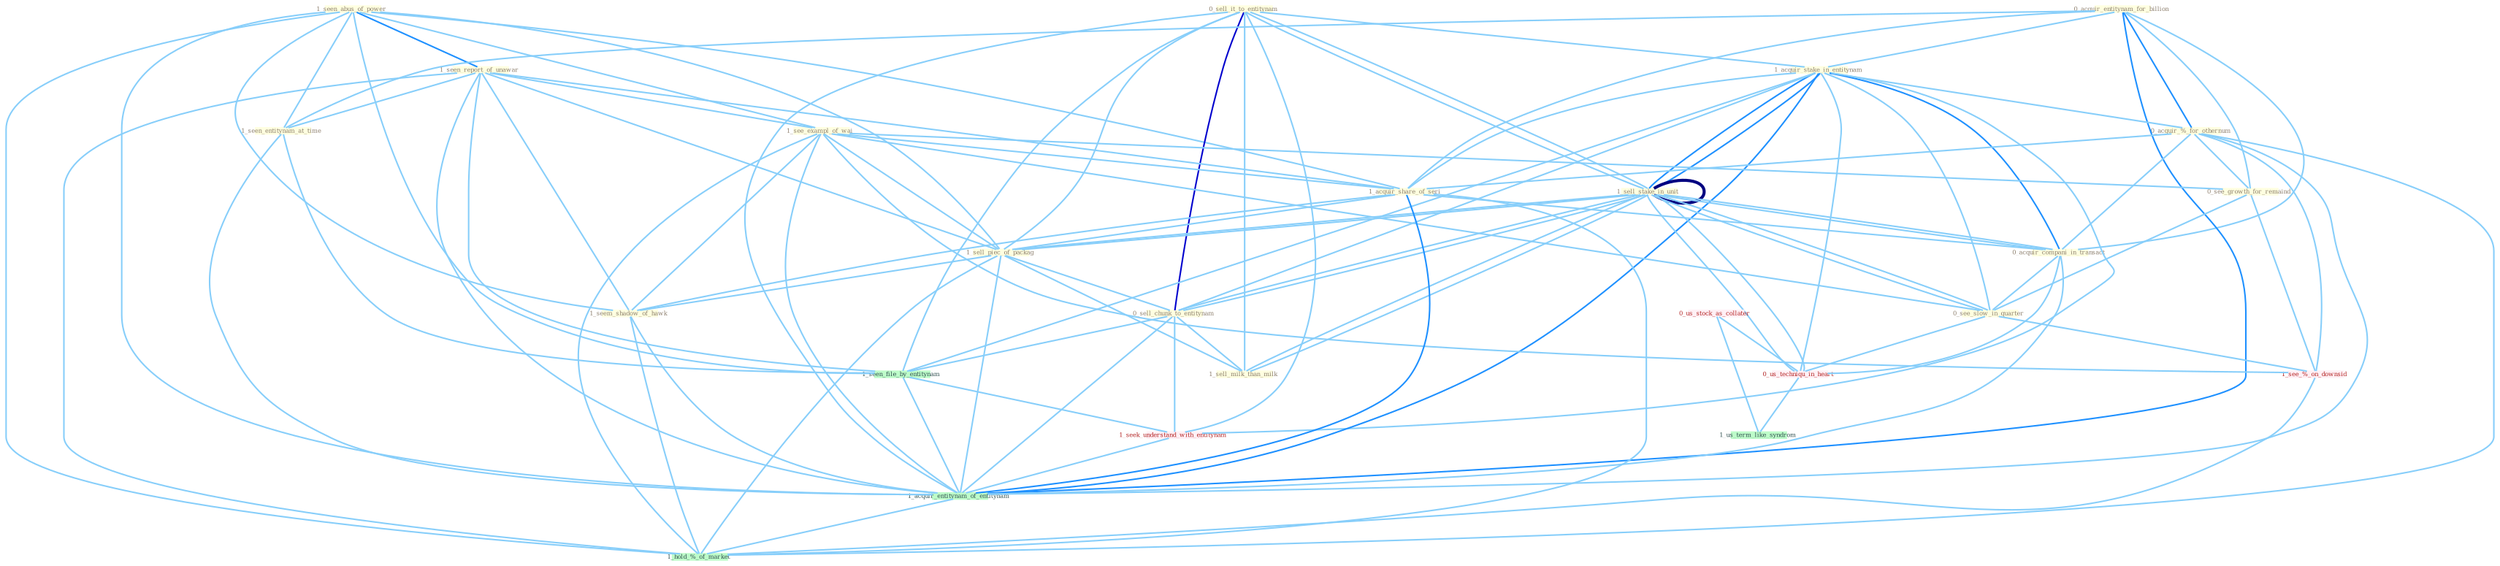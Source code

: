Graph G{ 
    node
    [shape=polygon,style=filled,width=.5,height=.06,color="#BDFCC9",fixedsize=true,fontsize=4,
    fontcolor="#2f4f4f"];
    {node
    [color="#ffffe0", fontcolor="#8b7d6b"] "1_seen_abus_of_power " "0_sell_it_to_entitynam " "1_seen_report_of_unawar " "0_acquir_entitynam_for_billion " "1_acquir_stake_in_entitynam " "1_see_exampl_of_wai " "1_sell_stake_in_unit " "1_sell_stake_in_unit " "0_acquir_%_for_othernum " "1_acquir_share_of_seri " "1_sell_piec_of_packag " "0_acquir_compani_in_transact " "0_see_growth_for_remaind " "0_see_slow_in_quarter " "1_seem_shadow_of_hawk " "1_seen_entitynam_at_time " "0_sell_chunk_to_entitynam " "1_sell_milk_than_milk "}
{node [color="#fff0f5", fontcolor="#b22222"] "0_us_stock_as_collater " "1_seek_understand_with_entitynam " "0_us_techniqu_in_heart " "1_see_%_on_downsid "}
edge [color="#B0E2FF"];

	"1_seen_abus_of_power " -- "1_seen_report_of_unawar " [w="2", color="#1e90ff" , len=0.8];
	"1_seen_abus_of_power " -- "1_see_exampl_of_wai " [w="1", color="#87cefa" ];
	"1_seen_abus_of_power " -- "1_acquir_share_of_seri " [w="1", color="#87cefa" ];
	"1_seen_abus_of_power " -- "1_sell_piec_of_packag " [w="1", color="#87cefa" ];
	"1_seen_abus_of_power " -- "1_seem_shadow_of_hawk " [w="1", color="#87cefa" ];
	"1_seen_abus_of_power " -- "1_seen_entitynam_at_time " [w="1", color="#87cefa" ];
	"1_seen_abus_of_power " -- "1_seen_file_by_entitynam " [w="1", color="#87cefa" ];
	"1_seen_abus_of_power " -- "1_acquir_entitynam_of_entitynam " [w="1", color="#87cefa" ];
	"1_seen_abus_of_power " -- "1_hold_%_of_market " [w="1", color="#87cefa" ];
	"0_sell_it_to_entitynam " -- "1_acquir_stake_in_entitynam " [w="1", color="#87cefa" ];
	"0_sell_it_to_entitynam " -- "1_sell_stake_in_unit " [w="1", color="#87cefa" ];
	"0_sell_it_to_entitynam " -- "1_sell_stake_in_unit " [w="1", color="#87cefa" ];
	"0_sell_it_to_entitynam " -- "1_sell_piec_of_packag " [w="1", color="#87cefa" ];
	"0_sell_it_to_entitynam " -- "0_sell_chunk_to_entitynam " [w="3", color="#0000cd" , len=0.6];
	"0_sell_it_to_entitynam " -- "1_sell_milk_than_milk " [w="1", color="#87cefa" ];
	"0_sell_it_to_entitynam " -- "1_seen_file_by_entitynam " [w="1", color="#87cefa" ];
	"0_sell_it_to_entitynam " -- "1_seek_understand_with_entitynam " [w="1", color="#87cefa" ];
	"0_sell_it_to_entitynam " -- "1_acquir_entitynam_of_entitynam " [w="1", color="#87cefa" ];
	"1_seen_report_of_unawar " -- "1_see_exampl_of_wai " [w="1", color="#87cefa" ];
	"1_seen_report_of_unawar " -- "1_acquir_share_of_seri " [w="1", color="#87cefa" ];
	"1_seen_report_of_unawar " -- "1_sell_piec_of_packag " [w="1", color="#87cefa" ];
	"1_seen_report_of_unawar " -- "1_seem_shadow_of_hawk " [w="1", color="#87cefa" ];
	"1_seen_report_of_unawar " -- "1_seen_entitynam_at_time " [w="1", color="#87cefa" ];
	"1_seen_report_of_unawar " -- "1_seen_file_by_entitynam " [w="1", color="#87cefa" ];
	"1_seen_report_of_unawar " -- "1_acquir_entitynam_of_entitynam " [w="1", color="#87cefa" ];
	"1_seen_report_of_unawar " -- "1_hold_%_of_market " [w="1", color="#87cefa" ];
	"0_acquir_entitynam_for_billion " -- "1_acquir_stake_in_entitynam " [w="1", color="#87cefa" ];
	"0_acquir_entitynam_for_billion " -- "0_acquir_%_for_othernum " [w="2", color="#1e90ff" , len=0.8];
	"0_acquir_entitynam_for_billion " -- "1_acquir_share_of_seri " [w="1", color="#87cefa" ];
	"0_acquir_entitynam_for_billion " -- "0_acquir_compani_in_transact " [w="1", color="#87cefa" ];
	"0_acquir_entitynam_for_billion " -- "0_see_growth_for_remaind " [w="1", color="#87cefa" ];
	"0_acquir_entitynam_for_billion " -- "1_seen_entitynam_at_time " [w="1", color="#87cefa" ];
	"0_acquir_entitynam_for_billion " -- "1_acquir_entitynam_of_entitynam " [w="2", color="#1e90ff" , len=0.8];
	"1_acquir_stake_in_entitynam " -- "1_sell_stake_in_unit " [w="2", color="#1e90ff" , len=0.8];
	"1_acquir_stake_in_entitynam " -- "1_sell_stake_in_unit " [w="2", color="#1e90ff" , len=0.8];
	"1_acquir_stake_in_entitynam " -- "0_acquir_%_for_othernum " [w="1", color="#87cefa" ];
	"1_acquir_stake_in_entitynam " -- "1_acquir_share_of_seri " [w="1", color="#87cefa" ];
	"1_acquir_stake_in_entitynam " -- "0_acquir_compani_in_transact " [w="2", color="#1e90ff" , len=0.8];
	"1_acquir_stake_in_entitynam " -- "0_see_slow_in_quarter " [w="1", color="#87cefa" ];
	"1_acquir_stake_in_entitynam " -- "0_sell_chunk_to_entitynam " [w="1", color="#87cefa" ];
	"1_acquir_stake_in_entitynam " -- "1_seen_file_by_entitynam " [w="1", color="#87cefa" ];
	"1_acquir_stake_in_entitynam " -- "1_seek_understand_with_entitynam " [w="1", color="#87cefa" ];
	"1_acquir_stake_in_entitynam " -- "1_acquir_entitynam_of_entitynam " [w="2", color="#1e90ff" , len=0.8];
	"1_acquir_stake_in_entitynam " -- "0_us_techniqu_in_heart " [w="1", color="#87cefa" ];
	"1_see_exampl_of_wai " -- "1_acquir_share_of_seri " [w="1", color="#87cefa" ];
	"1_see_exampl_of_wai " -- "1_sell_piec_of_packag " [w="1", color="#87cefa" ];
	"1_see_exampl_of_wai " -- "0_see_growth_for_remaind " [w="1", color="#87cefa" ];
	"1_see_exampl_of_wai " -- "0_see_slow_in_quarter " [w="1", color="#87cefa" ];
	"1_see_exampl_of_wai " -- "1_seem_shadow_of_hawk " [w="1", color="#87cefa" ];
	"1_see_exampl_of_wai " -- "1_acquir_entitynam_of_entitynam " [w="1", color="#87cefa" ];
	"1_see_exampl_of_wai " -- "1_see_%_on_downsid " [w="1", color="#87cefa" ];
	"1_see_exampl_of_wai " -- "1_hold_%_of_market " [w="1", color="#87cefa" ];
	"1_sell_stake_in_unit " -- "1_sell_stake_in_unit " [w="4", style=bold, color="#000080", len=0.4];
	"1_sell_stake_in_unit " -- "1_sell_piec_of_packag " [w="1", color="#87cefa" ];
	"1_sell_stake_in_unit " -- "0_acquir_compani_in_transact " [w="1", color="#87cefa" ];
	"1_sell_stake_in_unit " -- "0_see_slow_in_quarter " [w="1", color="#87cefa" ];
	"1_sell_stake_in_unit " -- "0_sell_chunk_to_entitynam " [w="1", color="#87cefa" ];
	"1_sell_stake_in_unit " -- "1_sell_milk_than_milk " [w="1", color="#87cefa" ];
	"1_sell_stake_in_unit " -- "0_us_techniqu_in_heart " [w="1", color="#87cefa" ];
	"1_sell_stake_in_unit " -- "1_sell_piec_of_packag " [w="1", color="#87cefa" ];
	"1_sell_stake_in_unit " -- "0_acquir_compani_in_transact " [w="1", color="#87cefa" ];
	"1_sell_stake_in_unit " -- "0_see_slow_in_quarter " [w="1", color="#87cefa" ];
	"1_sell_stake_in_unit " -- "0_sell_chunk_to_entitynam " [w="1", color="#87cefa" ];
	"1_sell_stake_in_unit " -- "1_sell_milk_than_milk " [w="1", color="#87cefa" ];
	"1_sell_stake_in_unit " -- "0_us_techniqu_in_heart " [w="1", color="#87cefa" ];
	"0_acquir_%_for_othernum " -- "1_acquir_share_of_seri " [w="1", color="#87cefa" ];
	"0_acquir_%_for_othernum " -- "0_acquir_compani_in_transact " [w="1", color="#87cefa" ];
	"0_acquir_%_for_othernum " -- "0_see_growth_for_remaind " [w="1", color="#87cefa" ];
	"0_acquir_%_for_othernum " -- "1_acquir_entitynam_of_entitynam " [w="1", color="#87cefa" ];
	"0_acquir_%_for_othernum " -- "1_see_%_on_downsid " [w="1", color="#87cefa" ];
	"0_acquir_%_for_othernum " -- "1_hold_%_of_market " [w="1", color="#87cefa" ];
	"1_acquir_share_of_seri " -- "1_sell_piec_of_packag " [w="1", color="#87cefa" ];
	"1_acquir_share_of_seri " -- "0_acquir_compani_in_transact " [w="1", color="#87cefa" ];
	"1_acquir_share_of_seri " -- "1_seem_shadow_of_hawk " [w="1", color="#87cefa" ];
	"1_acquir_share_of_seri " -- "1_acquir_entitynam_of_entitynam " [w="2", color="#1e90ff" , len=0.8];
	"1_acquir_share_of_seri " -- "1_hold_%_of_market " [w="1", color="#87cefa" ];
	"1_sell_piec_of_packag " -- "1_seem_shadow_of_hawk " [w="1", color="#87cefa" ];
	"1_sell_piec_of_packag " -- "0_sell_chunk_to_entitynam " [w="1", color="#87cefa" ];
	"1_sell_piec_of_packag " -- "1_sell_milk_than_milk " [w="1", color="#87cefa" ];
	"1_sell_piec_of_packag " -- "1_acquir_entitynam_of_entitynam " [w="1", color="#87cefa" ];
	"1_sell_piec_of_packag " -- "1_hold_%_of_market " [w="1", color="#87cefa" ];
	"0_acquir_compani_in_transact " -- "0_see_slow_in_quarter " [w="1", color="#87cefa" ];
	"0_acquir_compani_in_transact " -- "1_acquir_entitynam_of_entitynam " [w="1", color="#87cefa" ];
	"0_acquir_compani_in_transact " -- "0_us_techniqu_in_heart " [w="1", color="#87cefa" ];
	"0_see_growth_for_remaind " -- "0_see_slow_in_quarter " [w="1", color="#87cefa" ];
	"0_see_growth_for_remaind " -- "1_see_%_on_downsid " [w="1", color="#87cefa" ];
	"0_see_slow_in_quarter " -- "0_us_techniqu_in_heart " [w="1", color="#87cefa" ];
	"0_see_slow_in_quarter " -- "1_see_%_on_downsid " [w="1", color="#87cefa" ];
	"1_seem_shadow_of_hawk " -- "1_acquir_entitynam_of_entitynam " [w="1", color="#87cefa" ];
	"1_seem_shadow_of_hawk " -- "1_hold_%_of_market " [w="1", color="#87cefa" ];
	"1_seen_entitynam_at_time " -- "1_seen_file_by_entitynam " [w="1", color="#87cefa" ];
	"1_seen_entitynam_at_time " -- "1_acquir_entitynam_of_entitynam " [w="1", color="#87cefa" ];
	"0_sell_chunk_to_entitynam " -- "1_sell_milk_than_milk " [w="1", color="#87cefa" ];
	"0_sell_chunk_to_entitynam " -- "1_seen_file_by_entitynam " [w="1", color="#87cefa" ];
	"0_sell_chunk_to_entitynam " -- "1_seek_understand_with_entitynam " [w="1", color="#87cefa" ];
	"0_sell_chunk_to_entitynam " -- "1_acquir_entitynam_of_entitynam " [w="1", color="#87cefa" ];
	"1_seen_file_by_entitynam " -- "1_seek_understand_with_entitynam " [w="1", color="#87cefa" ];
	"1_seen_file_by_entitynam " -- "1_acquir_entitynam_of_entitynam " [w="1", color="#87cefa" ];
	"0_us_stock_as_collater " -- "0_us_techniqu_in_heart " [w="1", color="#87cefa" ];
	"0_us_stock_as_collater " -- "1_us_term_like_syndrom " [w="1", color="#87cefa" ];
	"1_seek_understand_with_entitynam " -- "1_acquir_entitynam_of_entitynam " [w="1", color="#87cefa" ];
	"1_acquir_entitynam_of_entitynam " -- "1_hold_%_of_market " [w="1", color="#87cefa" ];
	"0_us_techniqu_in_heart " -- "1_us_term_like_syndrom " [w="1", color="#87cefa" ];
	"1_see_%_on_downsid " -- "1_hold_%_of_market " [w="1", color="#87cefa" ];
}